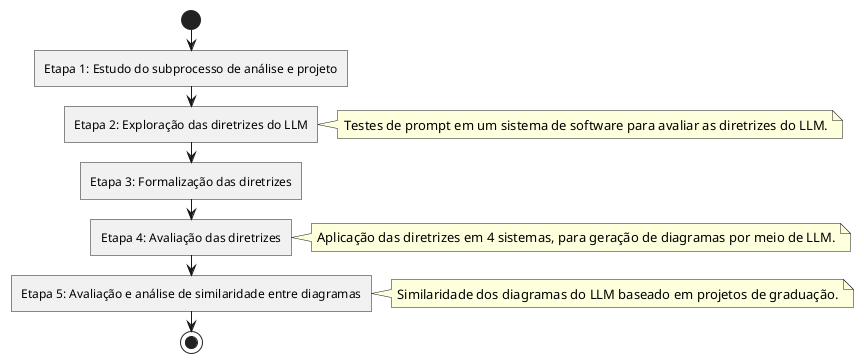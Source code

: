 @startuml diagAtividades - etapas
<style>
activityDiagram {
  activity {
    RoundCorner 0
  }
}
</style>
skinparam Shadowing false

start
:Etapa 1: Estudo do subprocesso de análise e projeto;
:Etapa 2: Exploração das diretrizes do LLM;
note right
Testes de prompt em um sistema de software para avaliar as diretrizes do LLM.
end note
:Etapa 3: Formalização das diretrizes;
:Etapa 4: Avaliação das diretrizes;
note right
Aplicação das diretrizes em 4 sistemas, para geração de diagramas por meio de LLM.
end note
:Etapa 5: Avaliação e análise de similaridade entre diagramas;
note right
Similaridade dos diagramas do LLM baseado em projetos de graduação.
end note
stop
@enduml
